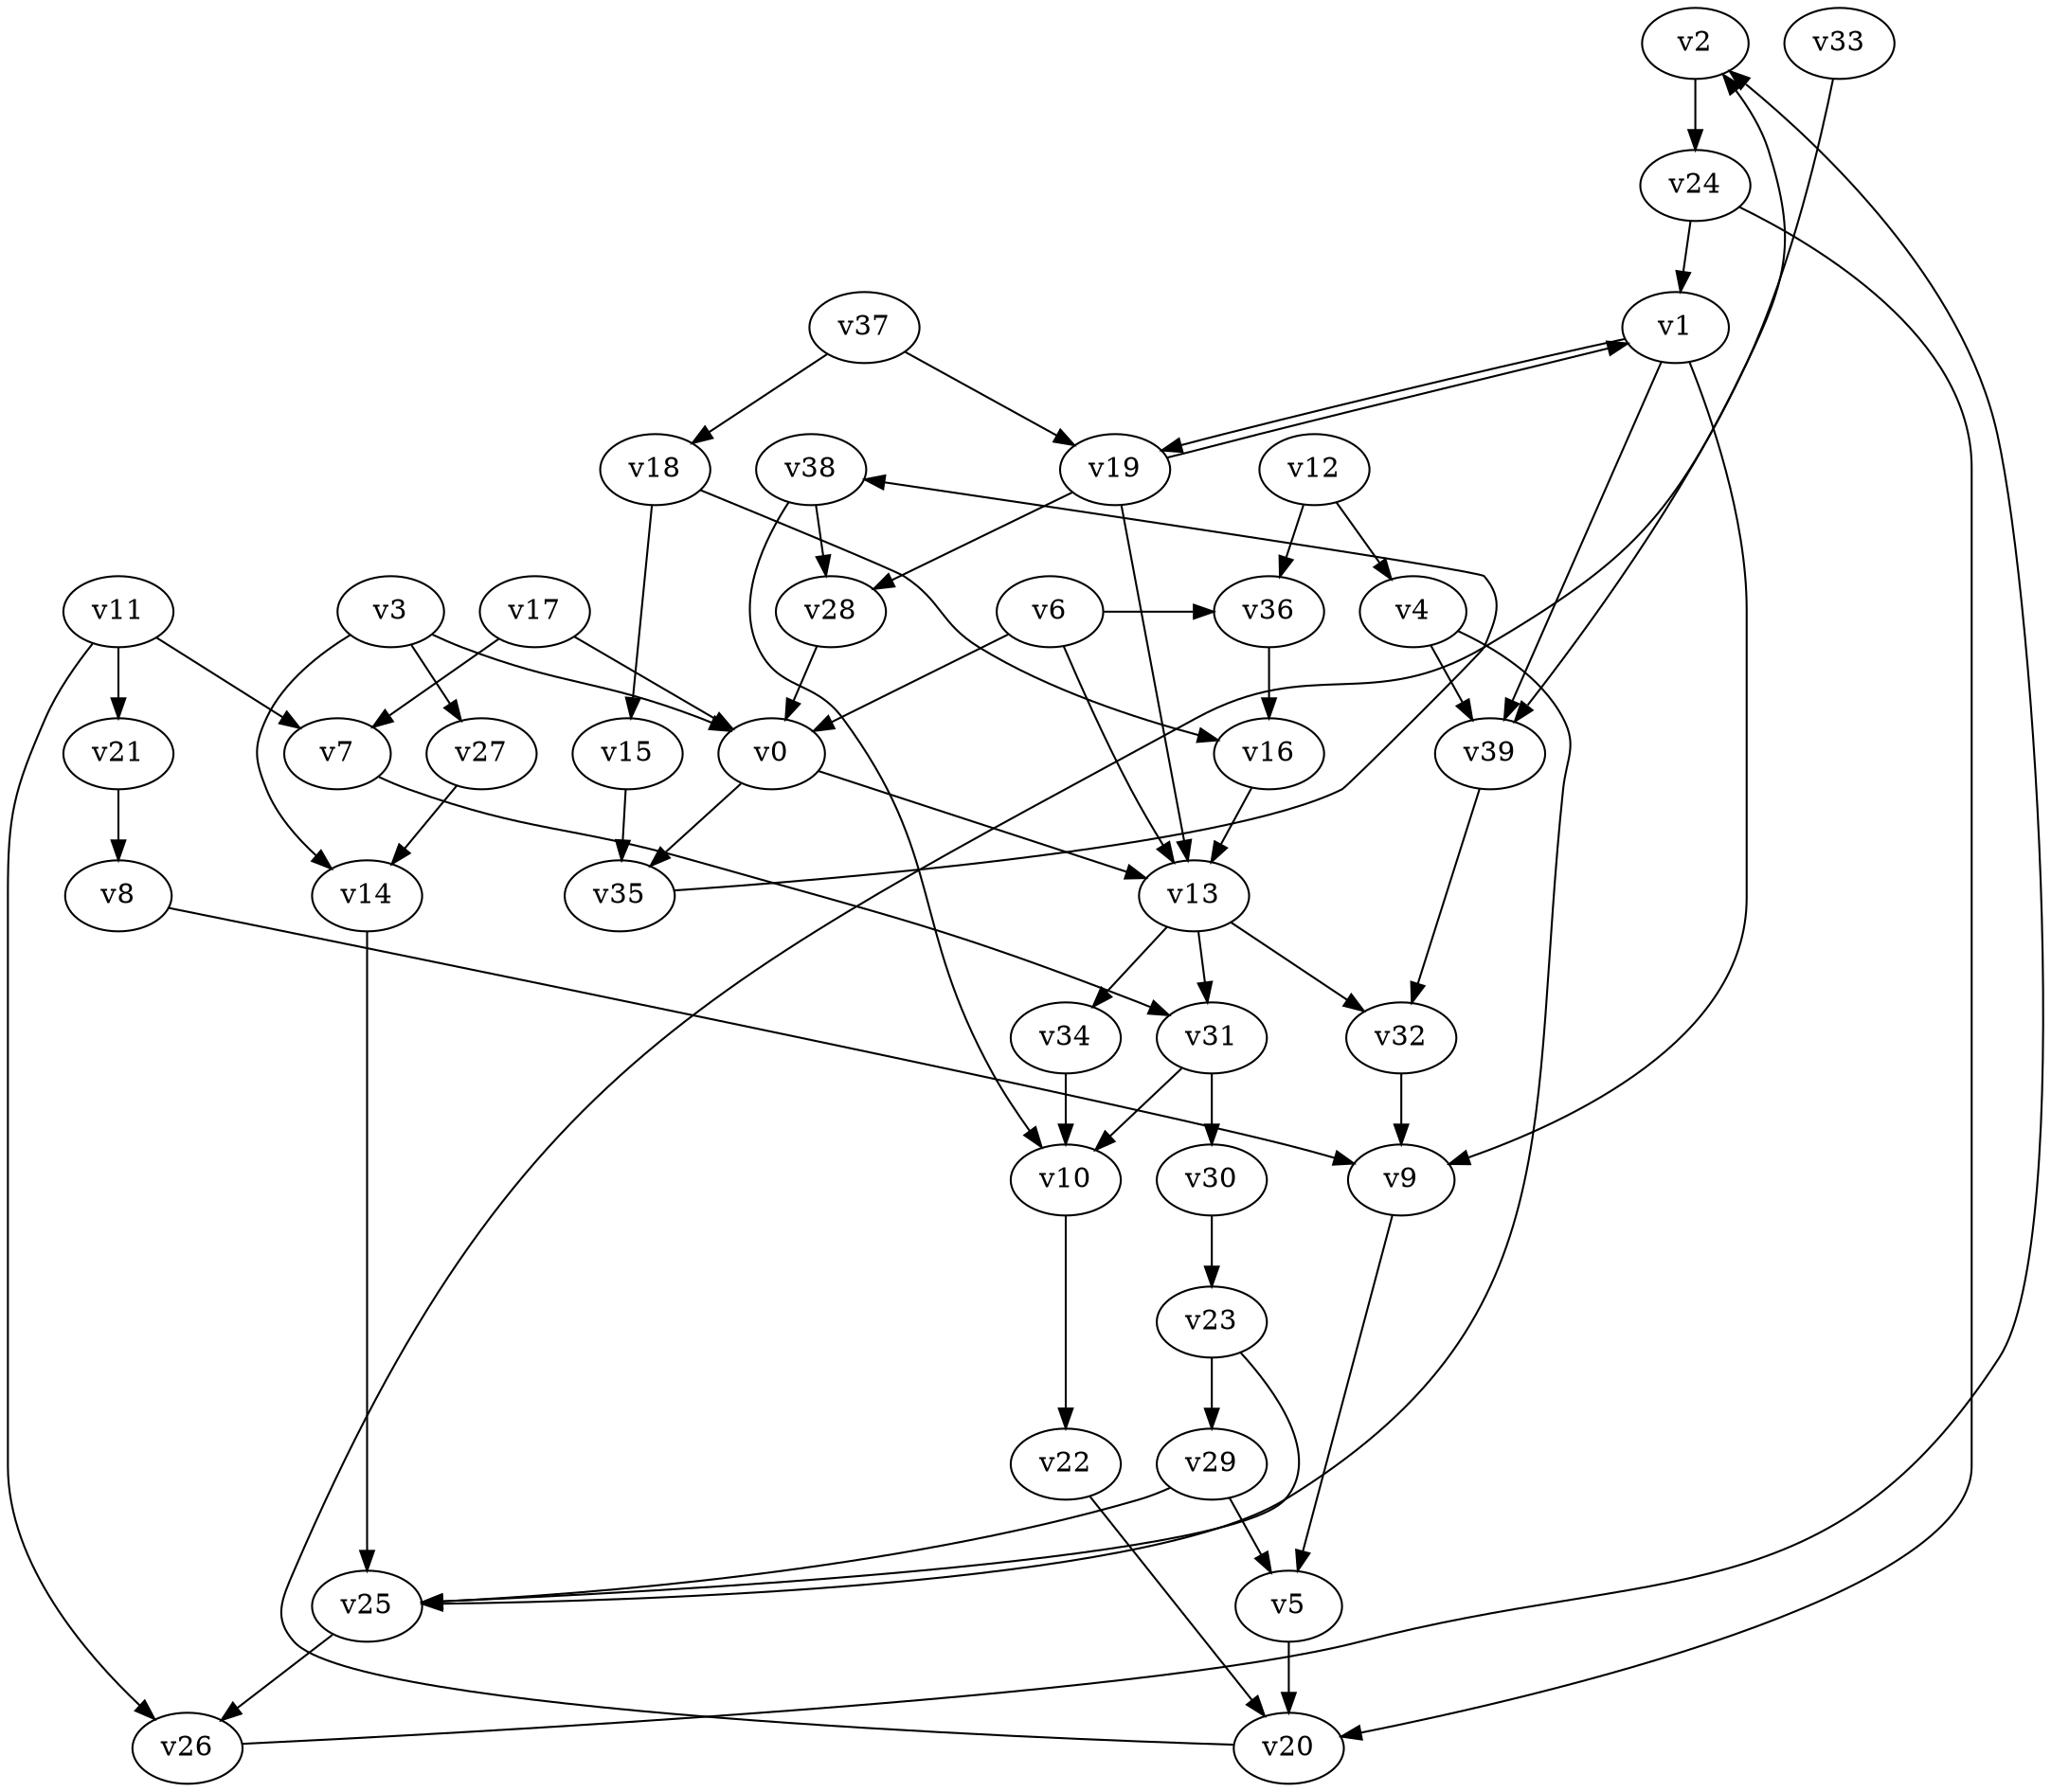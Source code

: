 // Benchmark game 60 - 40 vertices
// time_bound: 11
// targets: v12
digraph G {
    v0 [name="v0", player=0];
    v1 [name="v1", player=1];
    v2 [name="v2", player=0];
    v3 [name="v3", player=0];
    v4 [name="v4", player=1];
    v5 [name="v5", player=0];
    v6 [name="v6", player=1];
    v7 [name="v7", player=1];
    v8 [name="v8", player=0];
    v9 [name="v9", player=1];
    v10 [name="v10", player=1];
    v11 [name="v11", player=0];
    v12 [name="v12", player=0, target=1];
    v13 [name="v13", player=1];
    v14 [name="v14", player=0];
    v15 [name="v15", player=0];
    v16 [name="v16", player=1];
    v17 [name="v17", player=0];
    v18 [name="v18", player=1];
    v19 [name="v19", player=1];
    v20 [name="v20", player=0];
    v21 [name="v21", player=1];
    v22 [name="v22", player=1];
    v23 [name="v23", player=0];
    v24 [name="v24", player=1];
    v25 [name="v25", player=1];
    v26 [name="v26", player=0];
    v27 [name="v27", player=1];
    v28 [name="v28", player=1];
    v29 [name="v29", player=1];
    v30 [name="v30", player=0];
    v31 [name="v31", player=1];
    v32 [name="v32", player=1];
    v33 [name="v33", player=0];
    v34 [name="v34", player=0];
    v35 [name="v35", player=1];
    v36 [name="v36", player=0];
    v37 [name="v37", player=0];
    v38 [name="v38", player=0];
    v39 [name="v39", player=1];

    v0 -> v35;
    v1 -> v9;
    v2 -> v24;
    v3 -> v27;
    v4 -> v25 [constraint="t mod 2 == 1"];
    v5 -> v20;
    v6 -> v36 [constraint="t mod 2 == 0"];
    v7 -> v31 [constraint="t >= 2"];
    v8 -> v9 [constraint="t >= 2"];
    v9 -> v5;
    v10 -> v22;
    v11 -> v26;
    v12 -> v4;
    v13 -> v34 [constraint="t < 15"];
    v14 -> v25;
    v15 -> v35;
    v16 -> v13;
    v17 -> v7;
    v18 -> v16 [constraint="t >= 5"];
    v19 -> v1 [constraint="t mod 3 == 1"];
    v20 -> v2 [constraint="t >= 2"];
    v21 -> v8;
    v22 -> v20;
    v23 -> v25 [constraint="t < 12"];
    v24 -> v1;
    v25 -> v26;
    v26 -> v2 [constraint="t >= 2"];
    v27 -> v14;
    v28 -> v0;
    v29 -> v5;
    v30 -> v23;
    v31 -> v10;
    v32 -> v9;
    v33 -> v39 [constraint="t mod 4 == 3"];
    v34 -> v10;
    v35 -> v38 [constraint="t >= 3"];
    v36 -> v16;
    v37 -> v18;
    v38 -> v28;
    v39 -> v32;
    v11 -> v7;
    v6 -> v13;
    v12 -> v36;
    v19 -> v13;
    v37 -> v19;
    v23 -> v29;
    v3 -> v14;
    v13 -> v32;
    v1 -> v19;
    v0 -> v13;
    v11 -> v21;
    v13 -> v31;
    v24 -> v20;
    v29 -> v25;
    v38 -> v10;
    v31 -> v30;
    v18 -> v15;
    v4 -> v39;
    v6 -> v0;
    v1 -> v39;
    v3 -> v0;
    v17 -> v0;
    v19 -> v28;
}
